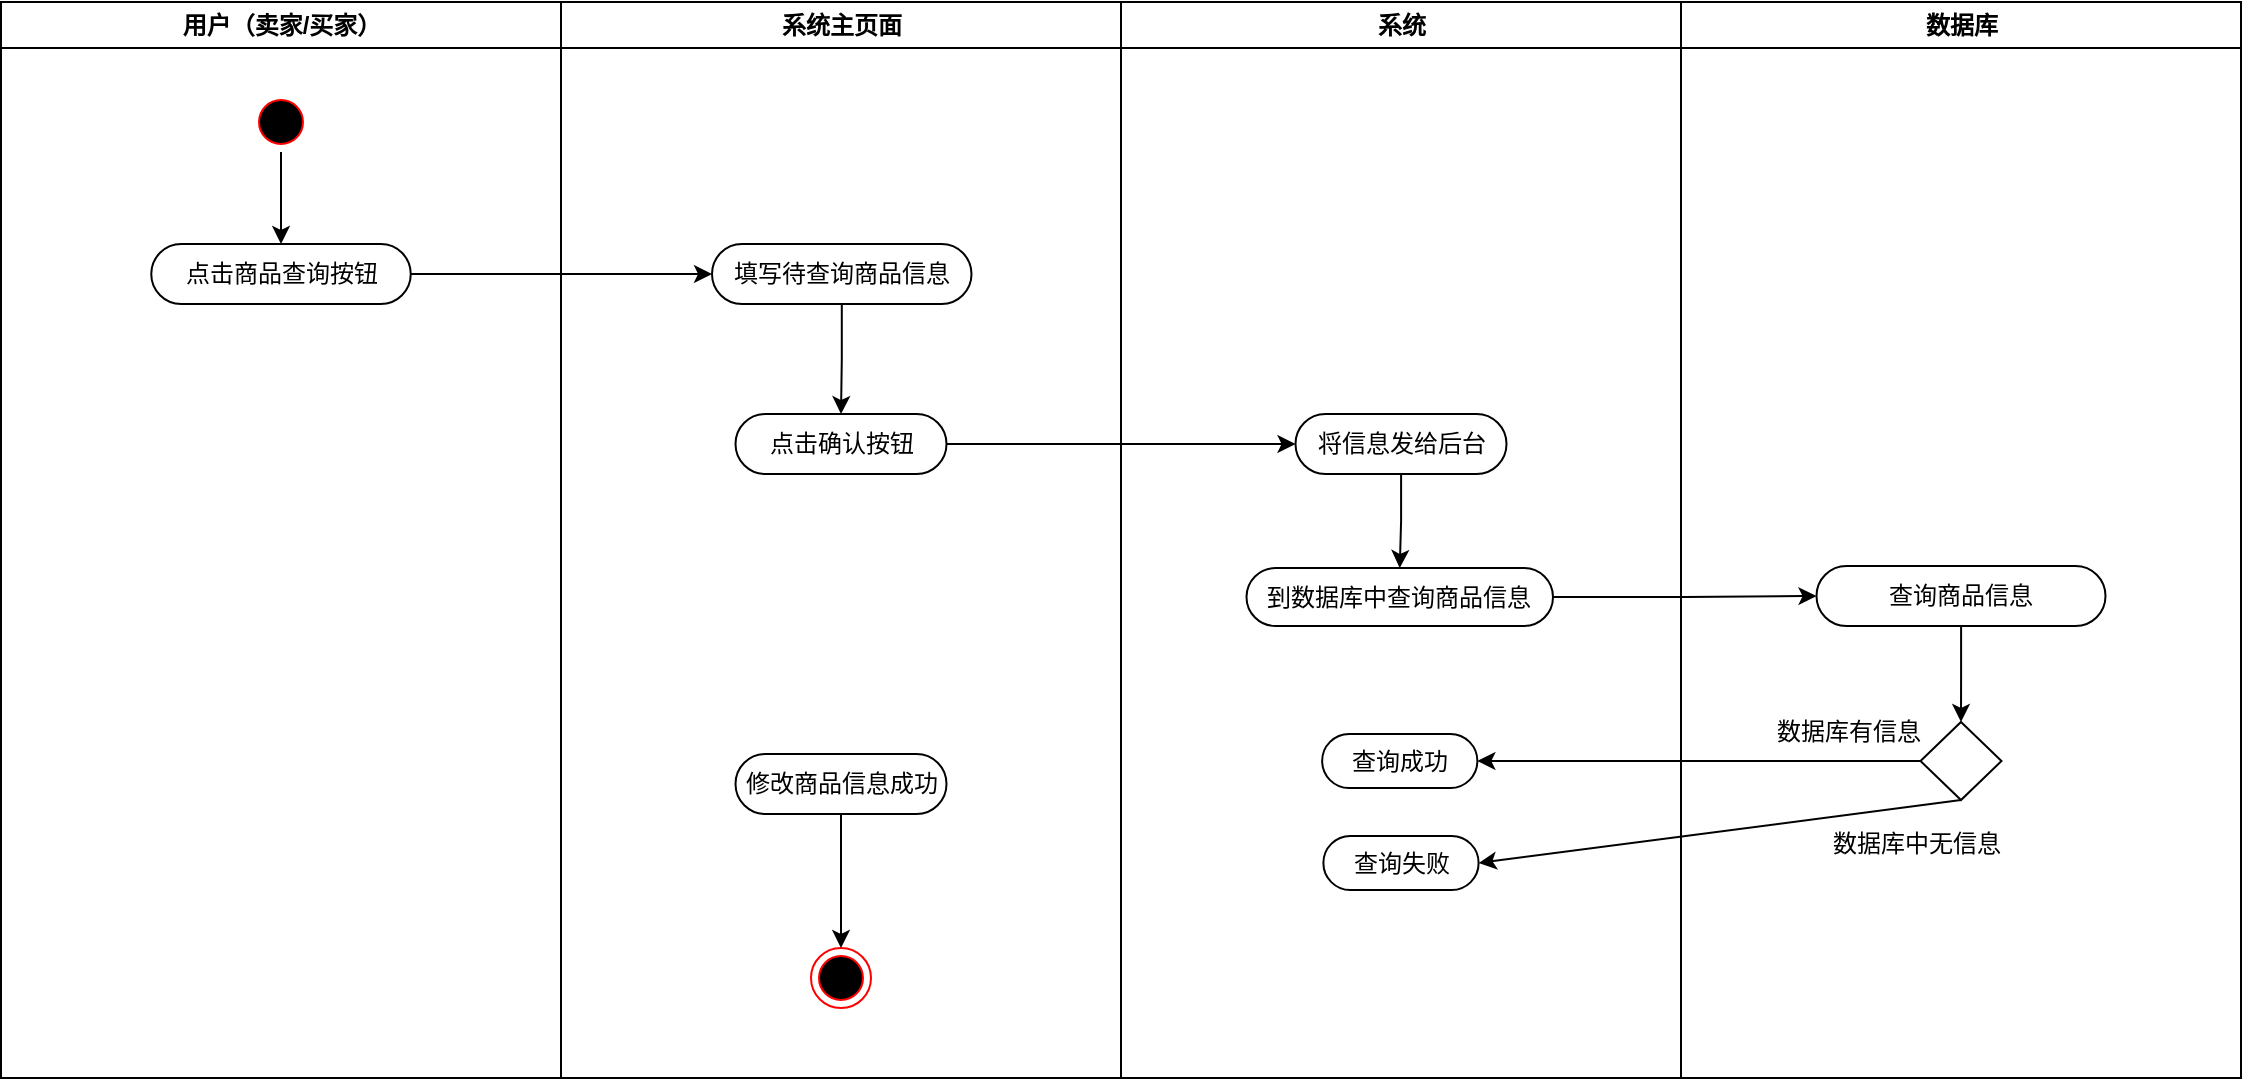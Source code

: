 <mxfile version="17.4.5" type="github">
  <diagram id="IrN0-EmiDBDlybKkzEsl" name="第 1 页">
    <mxGraphModel dx="1219" dy="655" grid="0" gridSize="10" guides="1" tooltips="1" connect="1" arrows="1" fold="1" page="1" pageScale="1" pageWidth="1169" pageHeight="827" math="0" shadow="0">
      <root>
        <mxCell id="0" />
        <mxCell id="1" parent="0" />
        <mxCell id="e5c8ljGAw5stQ7XH-v7u-1" value="用户（卖家/买家）" style="swimlane;whiteSpace=wrap" vertex="1" parent="1">
          <mxGeometry x="164.5" y="128" width="280" height="538" as="geometry" />
        </mxCell>
        <mxCell id="e5c8ljGAw5stQ7XH-v7u-2" style="edgeStyle=orthogonalEdgeStyle;rounded=0;orthogonalLoop=1;jettySize=auto;html=1;entryX=0.5;entryY=0;entryDx=0;entryDy=0;" edge="1" parent="e5c8ljGAw5stQ7XH-v7u-1" source="e5c8ljGAw5stQ7XH-v7u-3" target="e5c8ljGAw5stQ7XH-v7u-4">
          <mxGeometry relative="1" as="geometry" />
        </mxCell>
        <mxCell id="e5c8ljGAw5stQ7XH-v7u-3" value="" style="ellipse;shape=startState;fillColor=#000000;strokeColor=#ff0000;" vertex="1" parent="e5c8ljGAw5stQ7XH-v7u-1">
          <mxGeometry x="125" y="45" width="30" height="30" as="geometry" />
        </mxCell>
        <mxCell id="e5c8ljGAw5stQ7XH-v7u-4" value="点击商品查询按钮" style="rounded=1;whiteSpace=wrap;html=1;arcSize=50;" vertex="1" parent="e5c8ljGAw5stQ7XH-v7u-1">
          <mxGeometry x="75.13" y="121" width="129.75" height="30" as="geometry" />
        </mxCell>
        <mxCell id="e5c8ljGAw5stQ7XH-v7u-7" value="系统主页面" style="swimlane;whiteSpace=wrap" vertex="1" parent="1">
          <mxGeometry x="444.5" y="128" width="280" height="538" as="geometry" />
        </mxCell>
        <mxCell id="e5c8ljGAw5stQ7XH-v7u-8" style="edgeStyle=orthogonalEdgeStyle;rounded=0;orthogonalLoop=1;jettySize=auto;html=1;entryX=0.5;entryY=0;entryDx=0;entryDy=0;" edge="1" parent="e5c8ljGAw5stQ7XH-v7u-7" source="e5c8ljGAw5stQ7XH-v7u-9" target="e5c8ljGAw5stQ7XH-v7u-10">
          <mxGeometry relative="1" as="geometry" />
        </mxCell>
        <mxCell id="e5c8ljGAw5stQ7XH-v7u-9" value="填写待查询商品信息" style="rounded=1;whiteSpace=wrap;html=1;arcSize=50;" vertex="1" parent="e5c8ljGAw5stQ7XH-v7u-7">
          <mxGeometry x="75.5" y="121" width="129.75" height="30" as="geometry" />
        </mxCell>
        <mxCell id="e5c8ljGAw5stQ7XH-v7u-10" value="点击确认按钮" style="rounded=1;whiteSpace=wrap;html=1;arcSize=50;" vertex="1" parent="e5c8ljGAw5stQ7XH-v7u-7">
          <mxGeometry x="87.25" y="206" width="105.5" height="30" as="geometry" />
        </mxCell>
        <mxCell id="e5c8ljGAw5stQ7XH-v7u-12" value="" style="ellipse;html=1;shape=endState;fillColor=#000000;strokeColor=#ff0000;" vertex="1" parent="e5c8ljGAw5stQ7XH-v7u-7">
          <mxGeometry x="125" y="473" width="30" height="30" as="geometry" />
        </mxCell>
        <mxCell id="e5c8ljGAw5stQ7XH-v7u-13" style="edgeStyle=none;rounded=0;orthogonalLoop=1;jettySize=auto;html=1;entryX=0.5;entryY=0;entryDx=0;entryDy=0;" edge="1" parent="e5c8ljGAw5stQ7XH-v7u-7" source="e5c8ljGAw5stQ7XH-v7u-14" target="e5c8ljGAw5stQ7XH-v7u-12">
          <mxGeometry relative="1" as="geometry" />
        </mxCell>
        <mxCell id="e5c8ljGAw5stQ7XH-v7u-14" value="修改商品信息成功" style="rounded=1;whiteSpace=wrap;html=1;arcSize=50;" vertex="1" parent="e5c8ljGAw5stQ7XH-v7u-7">
          <mxGeometry x="87.25" y="376" width="105.5" height="30" as="geometry" />
        </mxCell>
        <mxCell id="e5c8ljGAw5stQ7XH-v7u-15" value="系统" style="swimlane;whiteSpace=wrap" vertex="1" parent="1">
          <mxGeometry x="724.5" y="128" width="280" height="538" as="geometry" />
        </mxCell>
        <mxCell id="e5c8ljGAw5stQ7XH-v7u-30" style="edgeStyle=orthogonalEdgeStyle;rounded=0;orthogonalLoop=1;jettySize=auto;html=1;entryX=0.5;entryY=0;entryDx=0;entryDy=0;" edge="1" parent="e5c8ljGAw5stQ7XH-v7u-15" source="e5c8ljGAw5stQ7XH-v7u-17" target="e5c8ljGAw5stQ7XH-v7u-29">
          <mxGeometry relative="1" as="geometry" />
        </mxCell>
        <mxCell id="e5c8ljGAw5stQ7XH-v7u-17" value="将信息发给后台" style="rounded=1;whiteSpace=wrap;html=1;arcSize=50;" vertex="1" parent="e5c8ljGAw5stQ7XH-v7u-15">
          <mxGeometry x="87.25" y="206" width="105.5" height="30" as="geometry" />
        </mxCell>
        <mxCell id="e5c8ljGAw5stQ7XH-v7u-29" value="到数据库中查询商品信息" style="rounded=1;whiteSpace=wrap;html=1;arcSize=50;" vertex="1" parent="e5c8ljGAw5stQ7XH-v7u-15">
          <mxGeometry x="62.75" y="283" width="153.25" height="29" as="geometry" />
        </mxCell>
        <mxCell id="e5c8ljGAw5stQ7XH-v7u-33" value="查询成功" style="rounded=1;whiteSpace=wrap;html=1;arcSize=50;" vertex="1" parent="e5c8ljGAw5stQ7XH-v7u-15">
          <mxGeometry x="100.57" y="366" width="77.62" height="27" as="geometry" />
        </mxCell>
        <mxCell id="e5c8ljGAw5stQ7XH-v7u-34" value="查询失败" style="rounded=1;whiteSpace=wrap;html=1;arcSize=50;" vertex="1" parent="e5c8ljGAw5stQ7XH-v7u-15">
          <mxGeometry x="101.19" y="417" width="77.62" height="27" as="geometry" />
        </mxCell>
        <mxCell id="e5c8ljGAw5stQ7XH-v7u-21" value="数据库" style="swimlane;whiteSpace=wrap" vertex="1" parent="1">
          <mxGeometry x="1004.5" y="128" width="280" height="538" as="geometry" />
        </mxCell>
        <mxCell id="e5c8ljGAw5stQ7XH-v7u-32" style="edgeStyle=orthogonalEdgeStyle;rounded=0;orthogonalLoop=1;jettySize=auto;html=1;entryX=0.5;entryY=0;entryDx=0;entryDy=0;" edge="1" parent="e5c8ljGAw5stQ7XH-v7u-21" source="e5c8ljGAw5stQ7XH-v7u-22" target="e5c8ljGAw5stQ7XH-v7u-18">
          <mxGeometry relative="1" as="geometry" />
        </mxCell>
        <mxCell id="e5c8ljGAw5stQ7XH-v7u-22" value="查询商品信息" style="rounded=1;whiteSpace=wrap;html=1;arcSize=50;" vertex="1" parent="e5c8ljGAw5stQ7XH-v7u-21">
          <mxGeometry x="67.75" y="282" width="144.5" height="30" as="geometry" />
        </mxCell>
        <mxCell id="e5c8ljGAw5stQ7XH-v7u-18" value="" style="rhombus;whiteSpace=wrap;html=1;" vertex="1" parent="e5c8ljGAw5stQ7XH-v7u-21">
          <mxGeometry x="119.75" y="360" width="40.5" height="39" as="geometry" />
        </mxCell>
        <mxCell id="e5c8ljGAw5stQ7XH-v7u-36" value="数据库有信息" style="text;html=1;align=center;verticalAlign=middle;resizable=0;points=[];autosize=1;strokeColor=none;fillColor=none;" vertex="1" parent="e5c8ljGAw5stQ7XH-v7u-21">
          <mxGeometry x="42.5" y="356" width="82" height="18" as="geometry" />
        </mxCell>
        <mxCell id="e5c8ljGAw5stQ7XH-v7u-38" value="数据库中无信息" style="text;html=1;align=center;verticalAlign=middle;resizable=0;points=[];autosize=1;strokeColor=none;fillColor=none;" vertex="1" parent="e5c8ljGAw5stQ7XH-v7u-21">
          <mxGeometry x="70.5" y="412" width="94" height="18" as="geometry" />
        </mxCell>
        <mxCell id="e5c8ljGAw5stQ7XH-v7u-23" style="edgeStyle=orthogonalEdgeStyle;rounded=0;orthogonalLoop=1;jettySize=auto;html=1;entryX=0;entryY=0.5;entryDx=0;entryDy=0;" edge="1" parent="1" source="e5c8ljGAw5stQ7XH-v7u-4" target="e5c8ljGAw5stQ7XH-v7u-9">
          <mxGeometry relative="1" as="geometry" />
        </mxCell>
        <mxCell id="e5c8ljGAw5stQ7XH-v7u-24" style="edgeStyle=orthogonalEdgeStyle;rounded=0;orthogonalLoop=1;jettySize=auto;html=1;entryX=0;entryY=0.5;entryDx=0;entryDy=0;" edge="1" parent="1" source="e5c8ljGAw5stQ7XH-v7u-10" target="e5c8ljGAw5stQ7XH-v7u-17">
          <mxGeometry relative="1" as="geometry" />
        </mxCell>
        <mxCell id="e5c8ljGAw5stQ7XH-v7u-31" style="edgeStyle=orthogonalEdgeStyle;rounded=0;orthogonalLoop=1;jettySize=auto;html=1;entryX=0;entryY=0.5;entryDx=0;entryDy=0;" edge="1" parent="1" source="e5c8ljGAw5stQ7XH-v7u-29" target="e5c8ljGAw5stQ7XH-v7u-22">
          <mxGeometry relative="1" as="geometry" />
        </mxCell>
        <mxCell id="e5c8ljGAw5stQ7XH-v7u-35" style="edgeStyle=orthogonalEdgeStyle;rounded=0;orthogonalLoop=1;jettySize=auto;html=1;entryX=1;entryY=0.5;entryDx=0;entryDy=0;" edge="1" parent="1" source="e5c8ljGAw5stQ7XH-v7u-18" target="e5c8ljGAw5stQ7XH-v7u-33">
          <mxGeometry relative="1" as="geometry" />
        </mxCell>
        <mxCell id="e5c8ljGAw5stQ7XH-v7u-37" style="rounded=0;orthogonalLoop=1;jettySize=auto;html=1;entryX=1;entryY=0.5;entryDx=0;entryDy=0;exitX=0.5;exitY=1;exitDx=0;exitDy=0;" edge="1" parent="1" source="e5c8ljGAw5stQ7XH-v7u-18" target="e5c8ljGAw5stQ7XH-v7u-34">
          <mxGeometry relative="1" as="geometry" />
        </mxCell>
      </root>
    </mxGraphModel>
  </diagram>
</mxfile>
